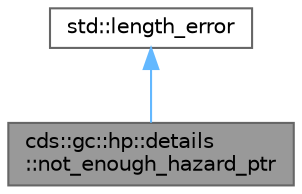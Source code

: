 digraph "cds::gc::hp::details::not_enough_hazard_ptr"
{
 // LATEX_PDF_SIZE
  bgcolor="transparent";
  edge [fontname=Helvetica,fontsize=10,labelfontname=Helvetica,labelfontsize=10];
  node [fontname=Helvetica,fontsize=10,shape=box,height=0.2,width=0.4];
  Node1 [id="Node000001",label="cds::gc::hp::details\l::not_enough_hazard_ptr",height=0.2,width=0.4,color="gray40", fillcolor="grey60", style="filled", fontcolor="black",tooltip="Exception \"Not enough Hazard Pointer\""];
  Node2 -> Node1 [id="edge1_Node000001_Node000002",dir="back",color="steelblue1",style="solid",tooltip=" "];
  Node2 [id="Node000002",label="std::length_error",height=0.2,width=0.4,color="gray40", fillcolor="white", style="filled",tooltip=" "];
}
